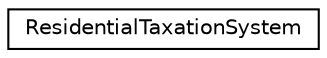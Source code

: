 digraph "Graphical Class Hierarchy"
{
 // LATEX_PDF_SIZE
  edge [fontname="Helvetica",fontsize="10",labelfontname="Helvetica",labelfontsize="10"];
  node [fontname="Helvetica",fontsize="10",shape=record];
  rankdir="LR";
  Node0 [label="ResidentialTaxationSystem",height=0.2,width=0.4,color="black", fillcolor="white", style="filled",URL="$classResidentialTaxationSystem.html",tooltip="Represents the residential taxation system that collects income and property taxes from residents."];
}
